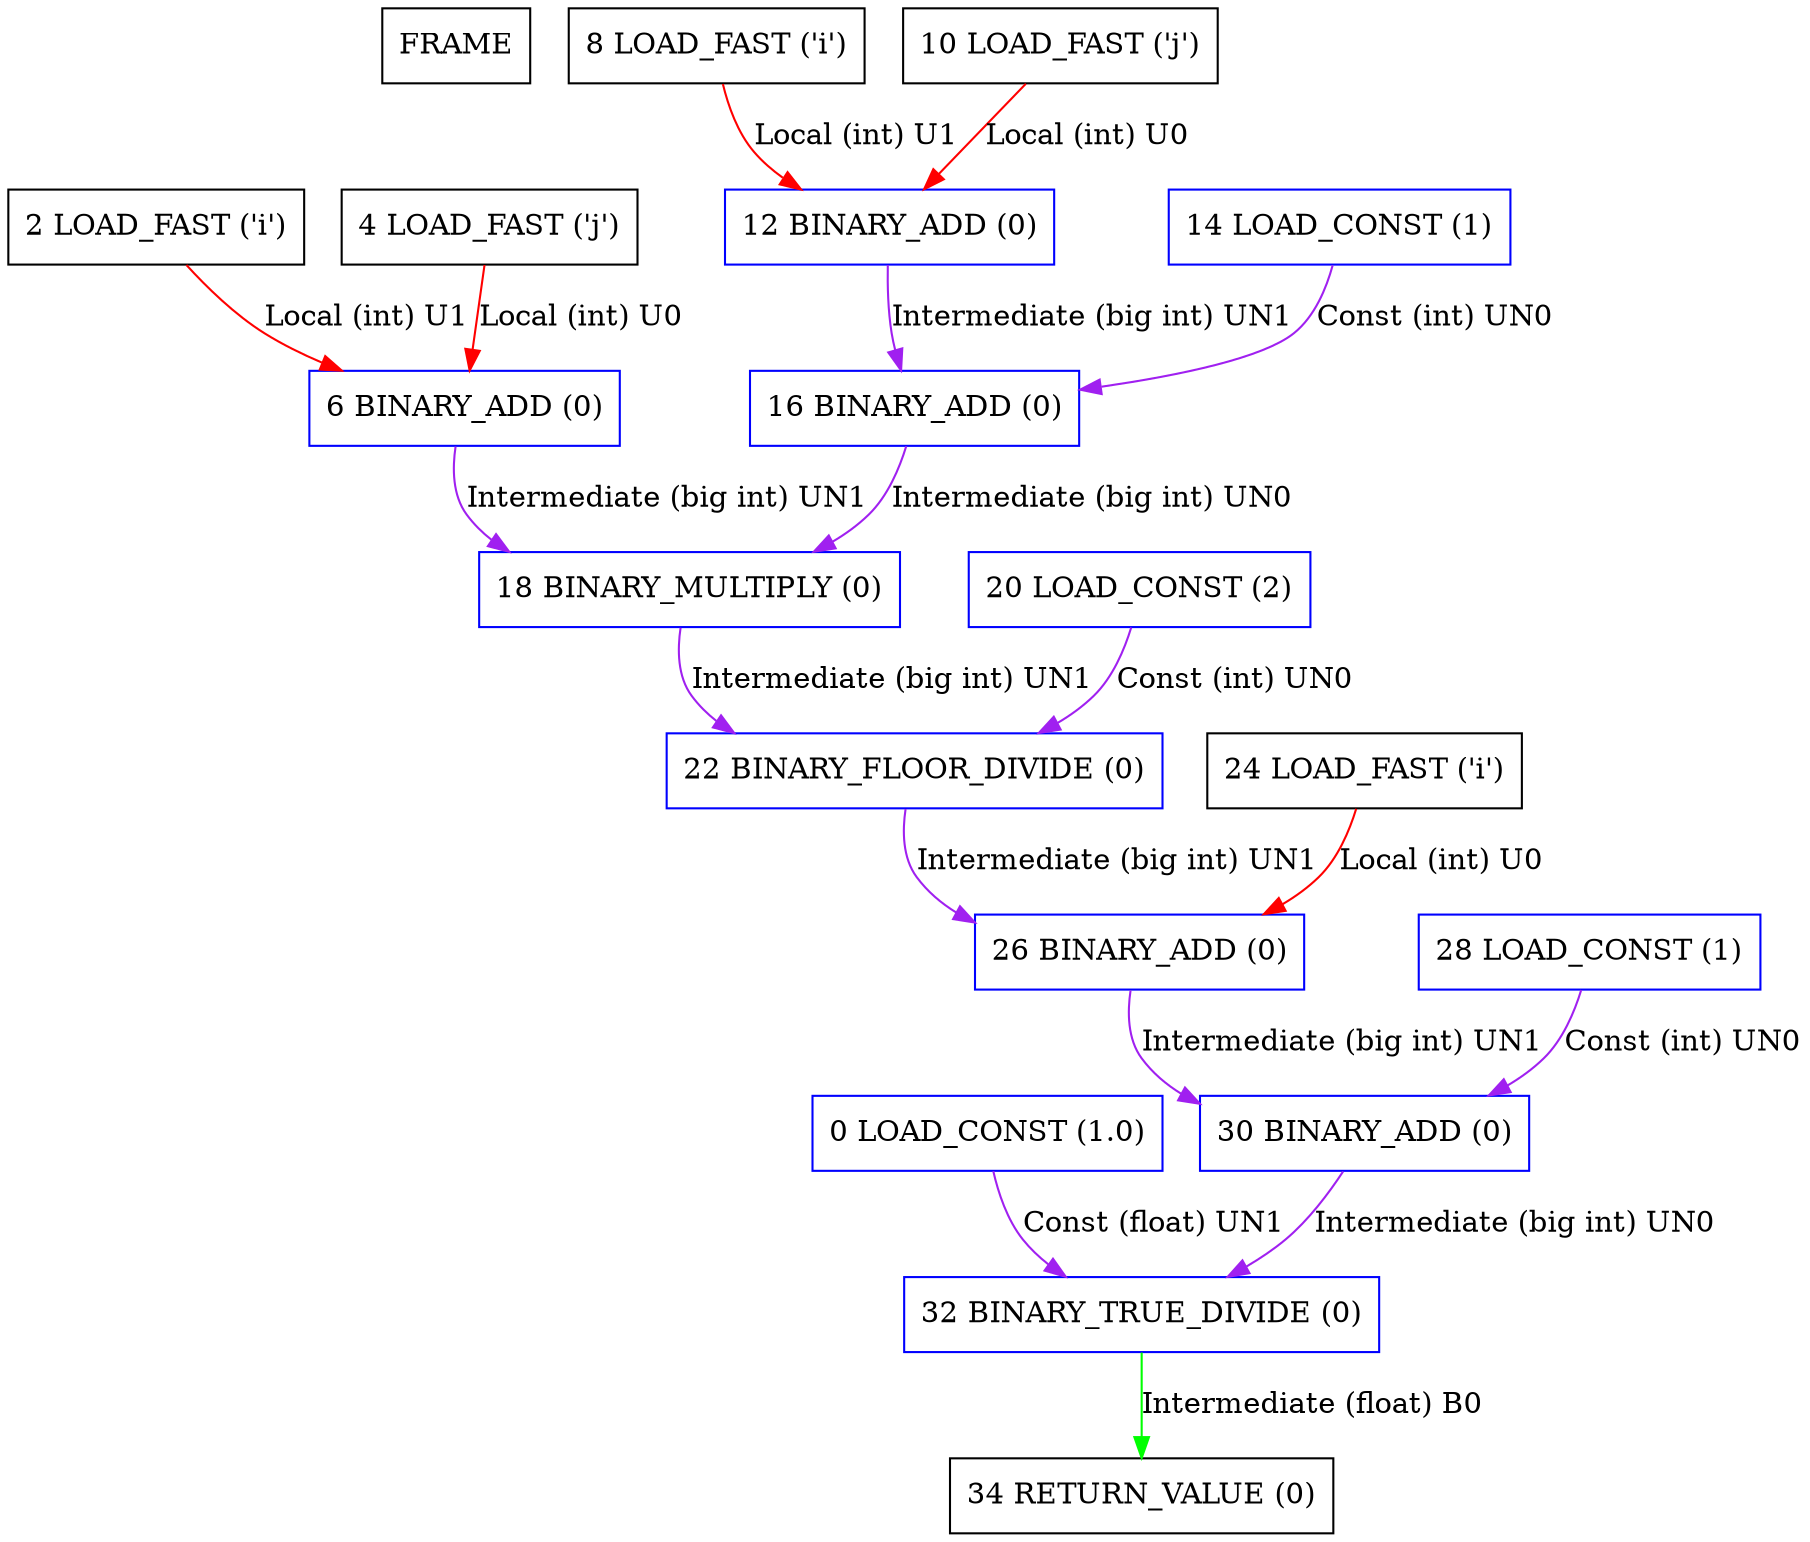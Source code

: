 digraph eval_A { 
	node [shape=box];
	FRAME [label=FRAME];
	OP0 [label="0 LOAD_CONST (1.0)" color="blue"];
	OP2 [label="2 LOAD_FAST ('i')" color="black"];
	OP4 [label="4 LOAD_FAST ('j')" color="black"];
	OP6 [label="6 BINARY_ADD (0)" color="blue"];
	OP8 [label="8 LOAD_FAST ('i')" color="black"];
	OP10 [label="10 LOAD_FAST ('j')" color="black"];
	OP12 [label="12 BINARY_ADD (0)" color="blue"];
	OP14 [label="14 LOAD_CONST (1)" color="blue"];
	OP16 [label="16 BINARY_ADD (0)" color="blue"];
	OP18 [label="18 BINARY_MULTIPLY (0)" color="blue"];
	OP20 [label="20 LOAD_CONST (2)" color="blue"];
	OP22 [label="22 BINARY_FLOOR_DIVIDE (0)" color="blue"];
	OP24 [label="24 LOAD_FAST ('i')" color="black"];
	OP26 [label="26 BINARY_ADD (0)" color="blue"];
	OP28 [label="28 LOAD_CONST (1)" color="blue"];
	OP30 [label="30 BINARY_ADD (0)" color="blue"];
	OP32 [label="32 BINARY_TRUE_DIVIDE (0)" color="blue"];
	OP34 [label="34 RETURN_VALUE (0)" color="black"];
	OP2 -> OP6 [label="Local (int) U1" color=red];
	OP4 -> OP6 [label="Local (int) U0" color=red];
	OP8 -> OP12 [label="Local (int) U1" color=red];
	OP10 -> OP12 [label="Local (int) U0" color=red];
	OP12 -> OP16 [label="Intermediate (big int) UN1" color=purple];
	OP14 -> OP16 [label="Const (int) UN0" color=purple];
	OP6 -> OP18 [label="Intermediate (big int) UN1" color=purple];
	OP16 -> OP18 [label="Intermediate (big int) UN0" color=purple];
	OP18 -> OP22 [label="Intermediate (big int) UN1" color=purple];
	OP20 -> OP22 [label="Const (int) UN0" color=purple];
	OP22 -> OP26 [label="Intermediate (big int) UN1" color=purple];
	OP24 -> OP26 [label="Local (int) U0" color=red];
	OP26 -> OP30 [label="Intermediate (big int) UN1" color=purple];
	OP28 -> OP30 [label="Const (int) UN0" color=purple];
	OP0 -> OP32 [label="Const (float) UN1" color=purple];
	OP30 -> OP32 [label="Intermediate (big int) UN0" color=purple];
	OP32 -> OP34 [label="Intermediate (float) B0" color=green];
}
digraph eval_times_u { 
	node [shape=box];
	FRAME [label=FRAME];
	OP0 [label="0 LOAD_CLOSURE (0)" color="black"];
	OP2 [label="2 LOAD_CLOSURE (1)" color="black"];
	OP4 [label="4 BUILD_TUPLE (2)" color="black"];
	OP6 [label="6 LOAD_CONST (<code object <listcomp> at 0x1096d3920, )" color="black"];
	OP8 [label="8 LOAD_CONST ('eval_times_u.<locals>.<listcomp>')" color="black"];
	OP10 [label="10 MAKE_FUNCTION (8)" color="black"];
	OP12 [label="12 LOAD_GLOBAL (range)" color="black"];
	OP14 [label="14 LOAD_GLOBAL (len)" color="black"];
	OP16 [label="16 LOAD_GLOBAL (list)" color="black"];
	OP18 [label="18 LOAD_DEREF (1)" color="black"];
	OP20 [label="20 CALL_FUNCTION (1)" color="black"];
	OP22 [label="22 CALL_FUNCTION (1)" color="black"];
	OP24 [label="24 CALL_FUNCTION (1)" color="black"];
	OP26 [label="26 GET_ITER (0)" color="black"];
	OP28 [label="28 CALL_FUNCTION (1)" color="black"];
	OP30 [label="30 RETURN_VALUE (0)" color="black"];
	OP0 -> OP4 [label="Intermediate (Any) -1" color=black];
	OP2 -> OP4 [label="Intermediate (Any) -0" color=black];
	OP4 -> OP10 [label="Intermediate (tuple) -2" color=black];
	OP6 -> OP10 [label="Const (Any) -1" color=black];
	OP8 -> OP10 [label="Const (str) -0" color=black];
	OP16 -> OP20 [label="Builtin (type) -1" color=black];
	OP18 -> OP20 [label="Intermediate (Any) -0" color=black];
	OP14 -> OP22 [label="Builtin (function) -1" color=black];
	OP20 -> OP22 [label="Local (list) -0" color=black];
	OP12 -> OP24 [label="Builtin (type) -1" color=black];
	OP22 -> OP24 [label="Local (int) -0" color=black];
	OP24 -> OP26 [label="Local (range) -0" color=black];
	OP10 -> OP28 [label="Intermediate (function) -1" color=black];
	OP26 -> OP28 [label="Intermediate (range iterator) -0" color=black];
	OP28 -> OP30 [label="Local (Any) -0" color=black];
}
digraph eval_AtA_times_u { 
	node [shape=box];
	FRAME [label=FRAME];
	OP0 [label="0 LOAD_GLOBAL (eval_times_u)" color="black"];
	OP2 [label="2 LOAD_GLOBAL (part_At_times_u)" color="black"];
	OP4 [label="4 LOAD_GLOBAL (eval_times_u)" color="black"];
	OP6 [label="6 LOAD_GLOBAL (part_A_times_u)" color="black"];
	OP8 [label="8 LOAD_FAST ('u')" color="black"];
	OP10 [label="10 CALL_FUNCTION (2)" color="black"];
	OP12 [label="12 CALL_FUNCTION (2)" color="black"];
	OP14 [label="14 RETURN_VALUE (0)" color="black"];
	OP4 -> OP10 [label="Global (Any) -2" color=black];
	OP6 -> OP10 [label="Global (Any) -1" color=black];
	OP8 -> OP10 [label="Local (list) -0" color=black];
	OP0 -> OP12 [label="Global (Any) -2" color=black];
	OP2 -> OP12 [label="Global (Any) -1" color=black];
	OP10 -> OP12 [label="Local (Any) -0" color=black];
	OP12 -> OP14 [label="Local (Any) -0" color=black];
}
digraph part_A_times_u { 
	node [shape=box];
	FRAME [label=FRAME];
	OP0 [label="0 LOAD_FAST ('i_u')" color="black"];
	OP2 [label="2 UNPACK_SEQUENCE (2)" color="black"];
	OP4 [label="4 STORE_FAST ('i')" color="black"];
	OP6 [label="6 STORE_FAST ('u')" color="black"];
	OP8 [label="8 LOAD_CONST (0)" color="red"];
	OP10 [label="10 STORE_FAST ('partial_sum')" color="black"];
	OP12 [label="12 LOAD_GLOBAL (enumerate)" color="black"];
	OP14 [label="14 LOAD_FAST ('u')" color="black"];
	OP16 [label="16 CALL_FUNCTION (1)" color="black"];
	OP18 [label="18 GET_ITER (0)" color="black"];
	OP20 [label="20 FOR_ITER (13)" color="black"];
	OP20 -> OP22 [label="Jump (conditional)" color=orange];
	OP20 -> OP48 [label="Jump (conditional)" color=orange];
	OP22 [label="22 UNPACK_SEQUENCE (2)" color="black"];
	OP24 [label="24 STORE_FAST ('j')" color="black"];
	OP26 [label="26 STORE_FAST ('u_j')" color="black"];
	OP28 [label="28 LOAD_FAST ('partial_sum')" color="black"];
	OP30 [label="30 LOAD_GLOBAL (eval_A)" color="black"];
	OP32 [label="32 LOAD_FAST ('i')" color="black"];
	OP34 [label="34 LOAD_FAST ('j')" color="black"];
	OP36 [label="36 CALL_FUNCTION (2)" color="black"];
	OP38 [label="38 LOAD_FAST ('u_j')" color="black"];
	OP40 [label="40 BINARY_MULTIPLY (0)" color="black"];
	OP42 [label="42 INPLACE_ADD (0)" color="black"];
	OP44 [label="44 STORE_FAST ('partial_sum')" color="black"];
	OP46 [label="46 JUMP_ABSOLUTE (10)" color="black"];
	OP46 -> OP20 [label="Jump" color=yellow];
	OP48 [label="48 LOAD_FAST ('partial_sum')" color="black"];
	OP50 [label="50 RETURN_VALUE (0)" color="black"];
	OP0 -> OP2 [label="Local (tuple) -0" color=black];
	OP2 -> OP4 [label="Intermediate (Any) -0" color=black];
	OP2 -> OP6 [label="Intermediate (Any) -0" color=black];
	OP8 -> OP10 [label="Const (int) -0" color=black];
	OP12 -> OP16 [label="Builtin (type) -1" color=black];
	OP14 -> OP16 [label="Local (Any) -0" color=black];
	OP16 -> OP18 [label="Local (enumerator) -0" color=black];
	OP18 -> OP20 [label="Intermediate (Any) -0" color=black];
	OP20 -> OP22 [label="Intermediate (Any) -0" color=black];
	OP22 -> OP24 [label="Intermediate (Any) -0" color=black];
	OP22 -> OP26 [label="Intermediate (Any) -0" color=black];
	OP30 -> OP36 [label="Global (Any) -2" color=black];
	OP32 -> OP36 [label="Local (Any) -1" color=black];
	OP34 -> OP36 [label="Local (Any) -0" color=black];
	OP36 -> OP40 [label="Local (Any) -1" color=black];
	OP38 -> OP40 [label="Local (Any) -0" color=black];
	OP28 -> OP42 [label="Local (Any) -1" color=black];
	OP40 -> OP42 [label="Intermediate (Any) -0" color=black];
	OP42 -> OP44 [label="Intermediate (Any) -0" color=black];
	OP48 -> OP50 [label="Local (Any) -0" color=black];
}
digraph part_At_times_u { 
	node [shape=box];
	FRAME [label=FRAME];
	OP0 [label="0 LOAD_FAST ('i_u')" color="black"];
	OP2 [label="2 UNPACK_SEQUENCE (2)" color="black"];
	OP4 [label="4 STORE_FAST ('i')" color="black"];
	OP6 [label="6 STORE_FAST ('u')" color="black"];
	OP8 [label="8 LOAD_CONST (0)" color="red"];
	OP10 [label="10 STORE_FAST ('partial_sum')" color="black"];
	OP12 [label="12 LOAD_GLOBAL (enumerate)" color="black"];
	OP14 [label="14 LOAD_FAST ('u')" color="black"];
	OP16 [label="16 CALL_FUNCTION (1)" color="black"];
	OP18 [label="18 GET_ITER (0)" color="black"];
	OP20 [label="20 FOR_ITER (13)" color="black"];
	OP20 -> OP22 [label="Jump (conditional)" color=orange];
	OP20 -> OP48 [label="Jump (conditional)" color=orange];
	OP22 [label="22 UNPACK_SEQUENCE (2)" color="black"];
	OP24 [label="24 STORE_FAST ('j')" color="black"];
	OP26 [label="26 STORE_FAST ('u_j')" color="black"];
	OP28 [label="28 LOAD_FAST ('partial_sum')" color="black"];
	OP30 [label="30 LOAD_GLOBAL (eval_A)" color="black"];
	OP32 [label="32 LOAD_FAST ('j')" color="black"];
	OP34 [label="34 LOAD_FAST ('i')" color="black"];
	OP36 [label="36 CALL_FUNCTION (2)" color="black"];
	OP38 [label="38 LOAD_FAST ('u_j')" color="black"];
	OP40 [label="40 BINARY_MULTIPLY (0)" color="black"];
	OP42 [label="42 INPLACE_ADD (0)" color="black"];
	OP44 [label="44 STORE_FAST ('partial_sum')" color="black"];
	OP46 [label="46 JUMP_ABSOLUTE (10)" color="black"];
	OP46 -> OP20 [label="Jump" color=yellow];
	OP48 [label="48 LOAD_FAST ('partial_sum')" color="black"];
	OP50 [label="50 RETURN_VALUE (0)" color="black"];
	OP0 -> OP2 [label="Local (tuple) -0" color=black];
	OP2 -> OP4 [label="Intermediate (Any) -0" color=black];
	OP2 -> OP6 [label="Intermediate (Any) -0" color=black];
	OP8 -> OP10 [label="Const (int) -0" color=black];
	OP12 -> OP16 [label="Builtin (type) -1" color=black];
	OP14 -> OP16 [label="Local (Any) -0" color=black];
	OP16 -> OP18 [label="Local (enumerator) -0" color=black];
	OP18 -> OP20 [label="Intermediate (Any) -0" color=black];
	OP20 -> OP22 [label="Intermediate (Any) -0" color=black];
	OP22 -> OP24 [label="Intermediate (Any) -0" color=black];
	OP22 -> OP26 [label="Intermediate (Any) -0" color=black];
	OP30 -> OP36 [label="Global (Any) -2" color=black];
	OP32 -> OP36 [label="Local (Any) -1" color=black];
	OP34 -> OP36 [label="Local (Any) -0" color=black];
	OP36 -> OP40 [label="Local (Any) -1" color=black];
	OP38 -> OP40 [label="Local (Any) -0" color=black];
	OP28 -> OP42 [label="Local (Any) -1" color=black];
	OP40 -> OP42 [label="Intermediate (Any) -0" color=black];
	OP42 -> OP44 [label="Intermediate (Any) -0" color=black];
	OP48 -> OP50 [label="Local (Any) -0" color=black];
}
digraph bench_spectral_norm { 
	node [shape=box];
	FRAME [label=FRAME];
	OP0 [label="0 LOAD_CONST (1)" color="red"];
	OP2 [label="2 BUILD_LIST (1)" color="black"];
	OP4 [label="4 LOAD_GLOBAL (DEFAULT_N)" color="black"];
	OP6 [label="6 BINARY_MULTIPLY (0)" color="black"];
	OP8 [label="8 STORE_FAST ('u')" color="black"];
	OP10 [label="10 LOAD_GLOBAL (range)" color="black"];
	OP12 [label="12 LOAD_CONST (10)" color="red"];
	OP14 [label="14 CALL_FUNCTION (1)" color="black"];
	OP16 [label="16 GET_ITER (0)" color="black"];
	OP18 [label="18 FOR_ITER (10)" color="black"];
	OP18 -> OP20 [label="Jump (conditional)" color=orange];
	OP18 -> OP40 [label="Jump (conditional)" color=orange];
	OP20 [label="20 STORE_FAST ('dummy')" color="blue"];
	OP22 [label="22 LOAD_GLOBAL (eval_AtA_times_u)" color="black"];
	OP24 [label="24 LOAD_FAST ('u')" color="black"];
	OP26 [label="26 CALL_FUNCTION (1)" color="black"];
	OP28 [label="28 STORE_FAST ('v')" color="black"];
	OP30 [label="30 LOAD_GLOBAL (eval_AtA_times_u)" color="black"];
	OP32 [label="32 LOAD_FAST ('v')" color="black"];
	OP34 [label="34 CALL_FUNCTION (1)" color="black"];
	OP36 [label="36 STORE_FAST ('u')" color="black"];
	OP38 [label="38 JUMP_ABSOLUTE (9)" color="black"];
	OP38 -> OP18 [label="Jump" color=yellow];
	OP40 [label="40 LOAD_CONST (0)" color="red"];
	OP42 [label="42 DUP_TOP (0)" color="black"];
	OP44 [label="44 STORE_FAST ('vBv')" color="black"];
	OP46 [label="46 STORE_FAST ('vv')" color="black"];
	OP48 [label="48 LOAD_GLOBAL (zip)" color="black"];
	OP50 [label="50 LOAD_FAST ('u')" color="black"];
	OP52 [label="52 LOAD_FAST ('v')" color="black"];
	OP54 [label="54 CALL_FUNCTION (2)" color="black"];
	OP56 [label="56 GET_ITER (0)" color="black"];
	OP58 [label="58 FOR_ITER (16)" color="black"];
	OP58 -> OP60 [label="Jump (conditional)" color=orange];
	OP58 -> OP92 [label="Jump (conditional)" color=orange];
	OP60 [label="60 UNPACK_SEQUENCE (2)" color="black"];
	OP62 [label="62 STORE_FAST ('ue')" color="black"];
	OP64 [label="64 STORE_FAST ('ve')" color="black"];
	OP66 [label="66 LOAD_FAST ('vBv')" color="black"];
	OP68 [label="68 LOAD_FAST ('ue')" color="black"];
	OP70 [label="70 LOAD_FAST ('ve')" color="black"];
	OP72 [label="72 BINARY_MULTIPLY (0)" color="black"];
	OP74 [label="74 INPLACE_ADD (0)" color="black"];
	OP76 [label="76 STORE_FAST ('vBv')" color="black"];
	OP78 [label="78 LOAD_FAST ('vv')" color="black"];
	OP80 [label="80 LOAD_FAST ('ve')" color="black"];
	OP82 [label="82 LOAD_FAST ('ve')" color="black"];
	OP84 [label="84 BINARY_MULTIPLY (0)" color="black"];
	OP86 [label="86 INPLACE_ADD (0)" color="black"];
	OP88 [label="88 STORE_FAST ('vv')" color="black"];
	OP90 [label="90 JUMP_ABSOLUTE (29)" color="black"];
	OP90 -> OP58 [label="Jump" color=yellow];
	OP92 [label="92 LOAD_CONST (None)" color="black"];
	OP94 [label="94 RETURN_VALUE (0)" color="black"];
	OP0 -> OP2 [label="Const (int) -0" color=black];
	OP2 -> OP6 [label="Intermediate (list) -1" color=black];
	OP4 -> OP6 [label="Global (Any) -0" color=black];
	OP6 -> OP8 [label="Intermediate (Any) -0" color=black];
	OP10 -> OP14 [label="Builtin (type) -1" color=black];
	OP12 -> OP14 [label="Const (int) -0" color=black];
	OP14 -> OP16 [label="Local (range) -0" color=black];
	OP16 -> OP18 [label="Intermediate (range iterator) -0" color=black];
	OP18 -> OP20 [label="Intermediate (int) U0" color=red];
	OP22 -> OP26 [label="Global (Any) -1" color=black];
	OP24 -> OP26 [label="Local (Any) -0" color=black];
	OP26 -> OP28 [label="Local (Any) -0" color=black];
	OP30 -> OP34 [label="Global (Any) -1" color=black];
	OP32 -> OP34 [label="Local (Any) -0" color=black];
	OP34 -> OP36 [label="Local (Any) -0" color=black];
	OP40 -> OP42 [label="Const (int) -0" color=black];
	OP42 -> OP44 [label="Intermediate (int) -0" color=black];
	OP42 -> OP46 [label="Intermediate (int) -0" color=black];
	OP48 -> OP54 [label="Builtin (type) -2" color=black];
	OP50 -> OP54 [label="Local (Any) -1" color=black];
	OP52 -> OP54 [label="Local (Any) -0" color=black];
	OP54 -> OP56 [label="Local (zip) -0" color=black];
	OP56 -> OP58 [label="Intermediate (Any) -0" color=black];
	OP58 -> OP60 [label="Intermediate (Any) -0" color=black];
	OP60 -> OP62 [label="Intermediate (Any) -0" color=black];
	OP60 -> OP64 [label="Intermediate (Any) -0" color=black];
	OP68 -> OP72 [label="Local (Any) -1" color=black];
	OP70 -> OP72 [label="Local (Any) -0" color=black];
	OP66 -> OP74 [label="Local (Any) -1" color=black];
	OP72 -> OP74 [label="Intermediate (Any) -0" color=black];
	OP74 -> OP76 [label="Intermediate (Any) -0" color=black];
	OP80 -> OP84 [label="Local (Any) -1" color=black];
	OP82 -> OP84 [label="Local (Any) -0" color=black];
	OP78 -> OP86 [label="Local (Any) -1" color=black];
	OP84 -> OP86 [label="Intermediate (Any) -0" color=black];
	OP86 -> OP88 [label="Intermediate (Any) -0" color=black];
	OP92 -> OP94 [label="Const (None) -0" color=black];
}
